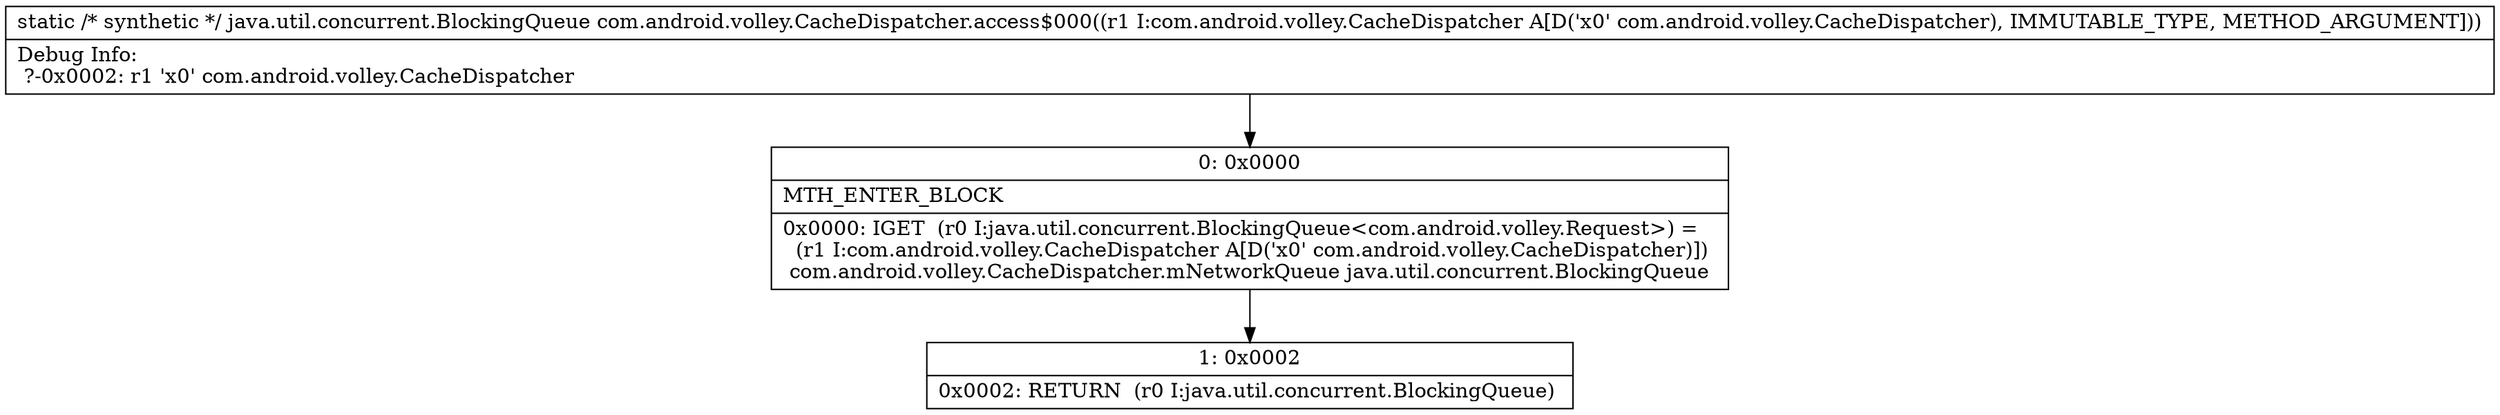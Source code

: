 digraph "CFG forcom.android.volley.CacheDispatcher.access$000(Lcom\/android\/volley\/CacheDispatcher;)Ljava\/util\/concurrent\/BlockingQueue;" {
Node_0 [shape=record,label="{0\:\ 0x0000|MTH_ENTER_BLOCK\l|0x0000: IGET  (r0 I:java.util.concurrent.BlockingQueue\<com.android.volley.Request\>) = \l  (r1 I:com.android.volley.CacheDispatcher A[D('x0' com.android.volley.CacheDispatcher)])\l com.android.volley.CacheDispatcher.mNetworkQueue java.util.concurrent.BlockingQueue \l}"];
Node_1 [shape=record,label="{1\:\ 0x0002|0x0002: RETURN  (r0 I:java.util.concurrent.BlockingQueue) \l}"];
MethodNode[shape=record,label="{static \/* synthetic *\/ java.util.concurrent.BlockingQueue com.android.volley.CacheDispatcher.access$000((r1 I:com.android.volley.CacheDispatcher A[D('x0' com.android.volley.CacheDispatcher), IMMUTABLE_TYPE, METHOD_ARGUMENT]))  | Debug Info:\l  ?\-0x0002: r1 'x0' com.android.volley.CacheDispatcher\l}"];
MethodNode -> Node_0;
Node_0 -> Node_1;
}

